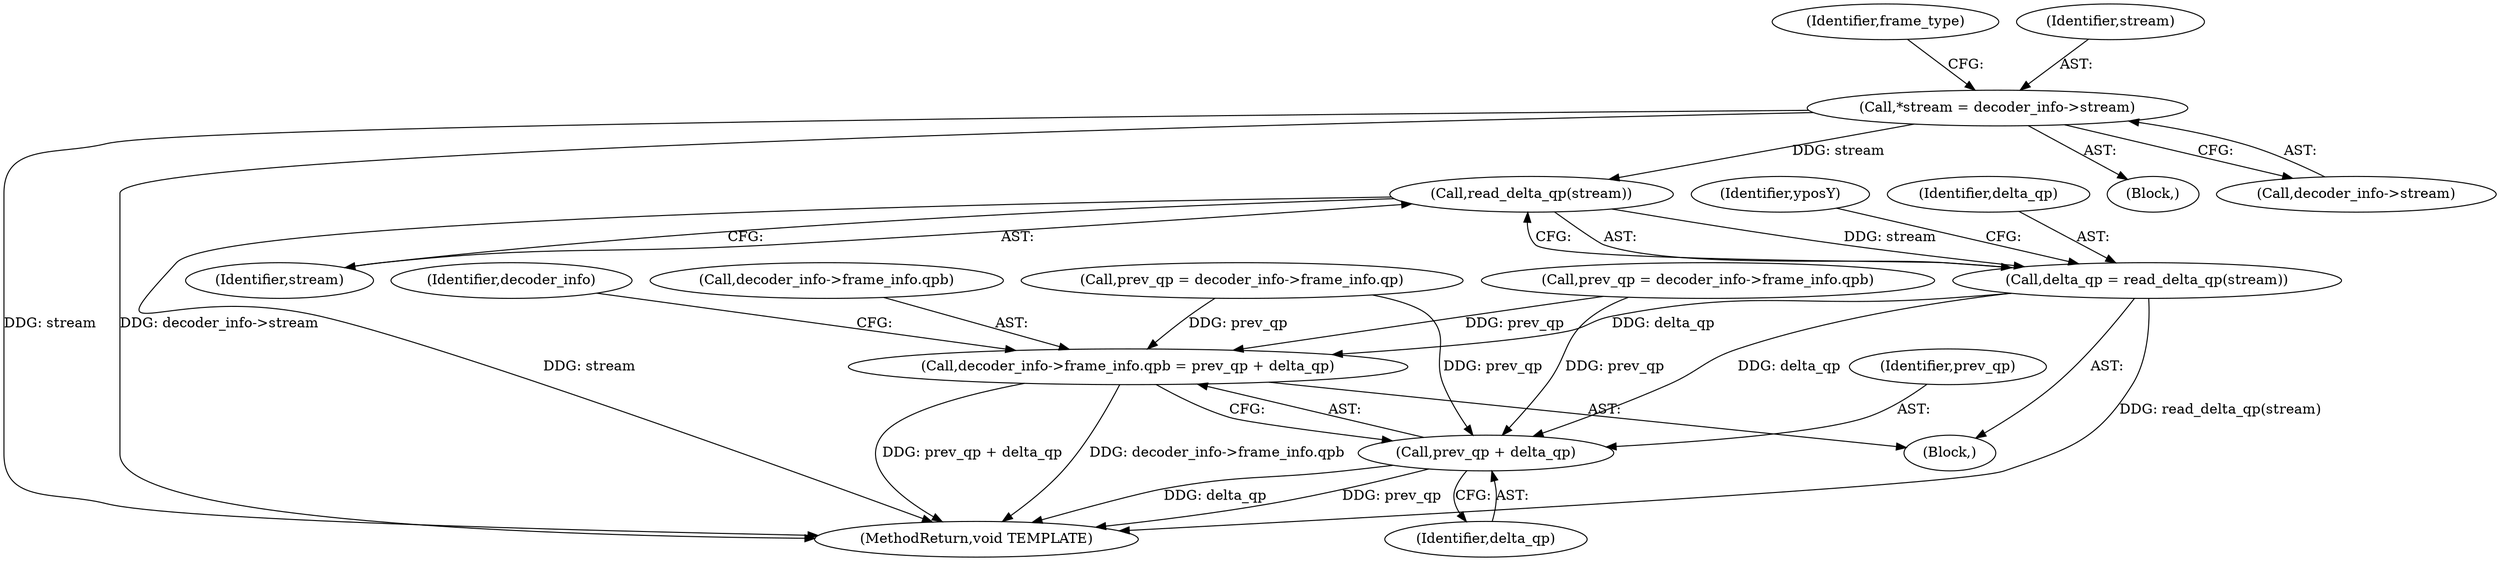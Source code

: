 digraph "0_thor_18de8f9f0762c3a542b1122589edb8af859d9813@API" {
"1000237" [label="(Call,read_delta_qp(stream))"];
"1000122" [label="(Call,*stream = decoder_info->stream)"];
"1000235" [label="(Call,delta_qp = read_delta_qp(stream))"];
"1000263" [label="(Call,decoder_info->frame_info.qpb = prev_qp + delta_qp)"];
"1000269" [label="(Call,prev_qp + delta_qp)"];
"1000263" [label="(Call,decoder_info->frame_info.qpb = prev_qp + delta_qp)"];
"1000264" [label="(Call,decoder_info->frame_info.qpb)"];
"1000237" [label="(Call,read_delta_qp(stream))"];
"1000108" [label="(Block,)"];
"1000256" [label="(Call,prev_qp = decoder_info->frame_info.qpb)"];
"1000243" [label="(Identifier,yposY)"];
"1000370" [label="(MethodReturn,void TEMPLATE)"];
"1000129" [label="(Identifier,frame_type)"];
"1000236" [label="(Identifier,delta_qp)"];
"1000276" [label="(Identifier,decoder_info)"];
"1000233" [label="(Block,)"];
"1000271" [label="(Identifier,delta_qp)"];
"1000238" [label="(Identifier,stream)"];
"1000124" [label="(Call,decoder_info->stream)"];
"1000123" [label="(Identifier,stream)"];
"1000270" [label="(Identifier,prev_qp)"];
"1000122" [label="(Call,*stream = decoder_info->stream)"];
"1000269" [label="(Call,prev_qp + delta_qp)"];
"1000248" [label="(Call,prev_qp = decoder_info->frame_info.qp)"];
"1000235" [label="(Call,delta_qp = read_delta_qp(stream))"];
"1000237" -> "1000235"  [label="AST: "];
"1000237" -> "1000238"  [label="CFG: "];
"1000238" -> "1000237"  [label="AST: "];
"1000235" -> "1000237"  [label="CFG: "];
"1000237" -> "1000370"  [label="DDG: stream"];
"1000237" -> "1000235"  [label="DDG: stream"];
"1000122" -> "1000237"  [label="DDG: stream"];
"1000122" -> "1000108"  [label="AST: "];
"1000122" -> "1000124"  [label="CFG: "];
"1000123" -> "1000122"  [label="AST: "];
"1000124" -> "1000122"  [label="AST: "];
"1000129" -> "1000122"  [label="CFG: "];
"1000122" -> "1000370"  [label="DDG: stream"];
"1000122" -> "1000370"  [label="DDG: decoder_info->stream"];
"1000235" -> "1000233"  [label="AST: "];
"1000236" -> "1000235"  [label="AST: "];
"1000243" -> "1000235"  [label="CFG: "];
"1000235" -> "1000370"  [label="DDG: read_delta_qp(stream)"];
"1000235" -> "1000263"  [label="DDG: delta_qp"];
"1000235" -> "1000269"  [label="DDG: delta_qp"];
"1000263" -> "1000233"  [label="AST: "];
"1000263" -> "1000269"  [label="CFG: "];
"1000264" -> "1000263"  [label="AST: "];
"1000269" -> "1000263"  [label="AST: "];
"1000276" -> "1000263"  [label="CFG: "];
"1000263" -> "1000370"  [label="DDG: prev_qp + delta_qp"];
"1000263" -> "1000370"  [label="DDG: decoder_info->frame_info.qpb"];
"1000256" -> "1000263"  [label="DDG: prev_qp"];
"1000248" -> "1000263"  [label="DDG: prev_qp"];
"1000269" -> "1000271"  [label="CFG: "];
"1000270" -> "1000269"  [label="AST: "];
"1000271" -> "1000269"  [label="AST: "];
"1000269" -> "1000370"  [label="DDG: prev_qp"];
"1000269" -> "1000370"  [label="DDG: delta_qp"];
"1000256" -> "1000269"  [label="DDG: prev_qp"];
"1000248" -> "1000269"  [label="DDG: prev_qp"];
}
